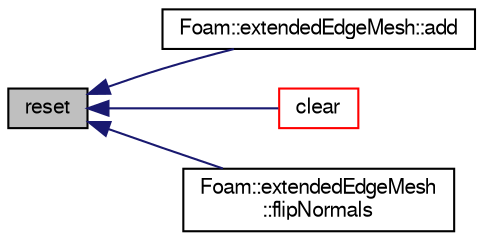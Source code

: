 digraph "reset"
{
  bgcolor="transparent";
  edge [fontname="FreeSans",fontsize="10",labelfontname="FreeSans",labelfontsize="10"];
  node [fontname="FreeSans",fontsize="10",shape=record];
  rankdir="LR";
  Node772 [label="reset",height=0.2,width=0.4,color="black", fillcolor="grey75", style="filled", fontcolor="black"];
  Node772 -> Node773 [dir="back",color="midnightblue",fontsize="10",style="solid",fontname="FreeSans"];
  Node773 [label="Foam::extendedEdgeMesh::add",height=0.2,width=0.4,color="black",URL="$a21786.html#af07e0aa40a7a71b92a74dd6b77a44ad3",tooltip="Add extendedEdgeMesh. No filtering of duplicates. "];
  Node772 -> Node774 [dir="back",color="midnightblue",fontsize="10",style="solid",fontname="FreeSans"];
  Node774 [label="clear",height=0.2,width=0.4,color="red",URL="$a21754.html#ac8bb3912a3ce86b15842e79d0b421204",tooltip="Clear all storage. "];
  Node772 -> Node781 [dir="back",color="midnightblue",fontsize="10",style="solid",fontname="FreeSans"];
  Node781 [label="Foam::extendedEdgeMesh\l::flipNormals",height=0.2,width=0.4,color="black",URL="$a21786.html#ace7a4ec5b5de12179b1d4194ea408066",tooltip="Flip normals. All concave become convex, all internal external. "];
}
